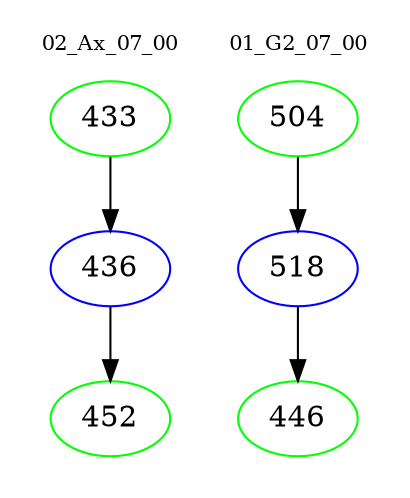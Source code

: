 digraph{
subgraph cluster_0 {
color = white
label = "02_Ax_07_00";
fontsize=10;
T0_433 [label="433", color="green"]
T0_433 -> T0_436 [color="black"]
T0_436 [label="436", color="blue"]
T0_436 -> T0_452 [color="black"]
T0_452 [label="452", color="green"]
}
subgraph cluster_1 {
color = white
label = "01_G2_07_00";
fontsize=10;
T1_504 [label="504", color="green"]
T1_504 -> T1_518 [color="black"]
T1_518 [label="518", color="blue"]
T1_518 -> T1_446 [color="black"]
T1_446 [label="446", color="green"]
}
}
